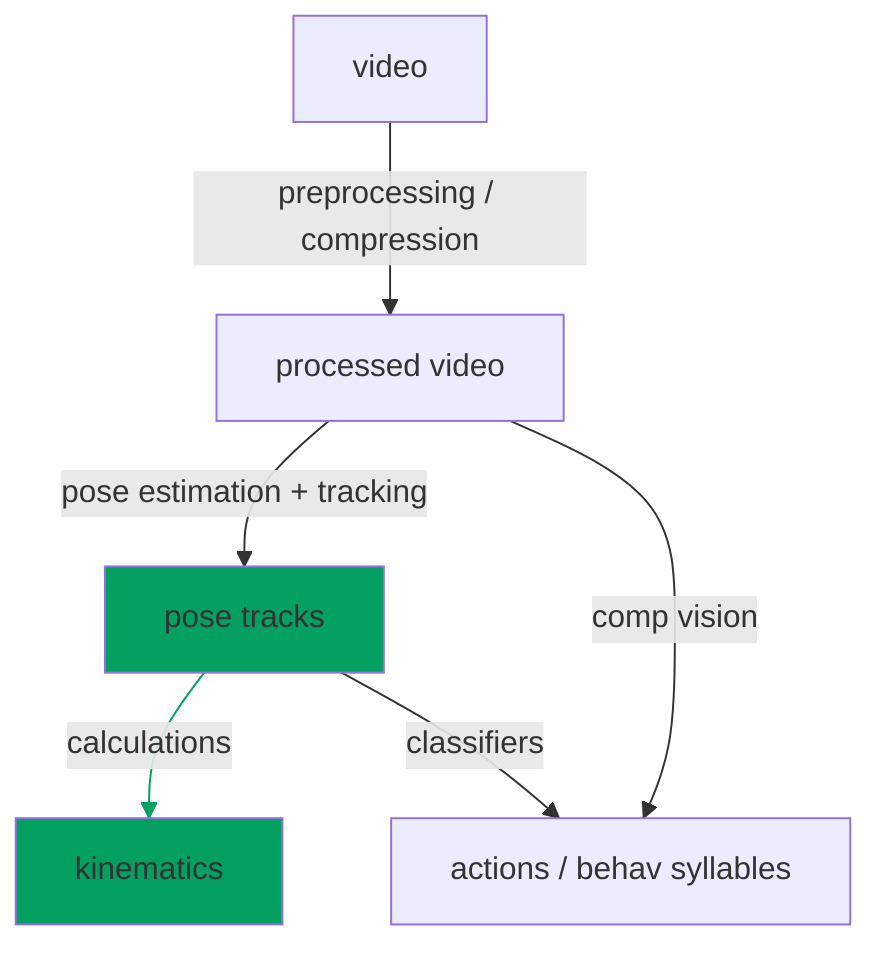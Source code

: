 flowchart TB
    classDef emphasis fill:#03A062;

    video -->|preprocessing / compression| video2["processed video"]
    video2 -->|pose estimation + tracking| tracks["pose tracks"]
    tracks --> |calculations| kinematics
    tracks -->|classifiers| actions["actions / behav syllables"]
    video2 --> |comp vision| actions

    linkStyle 2 stroke:#03A062, color:;
    class tracks emphasis
    class kinematics emphasis